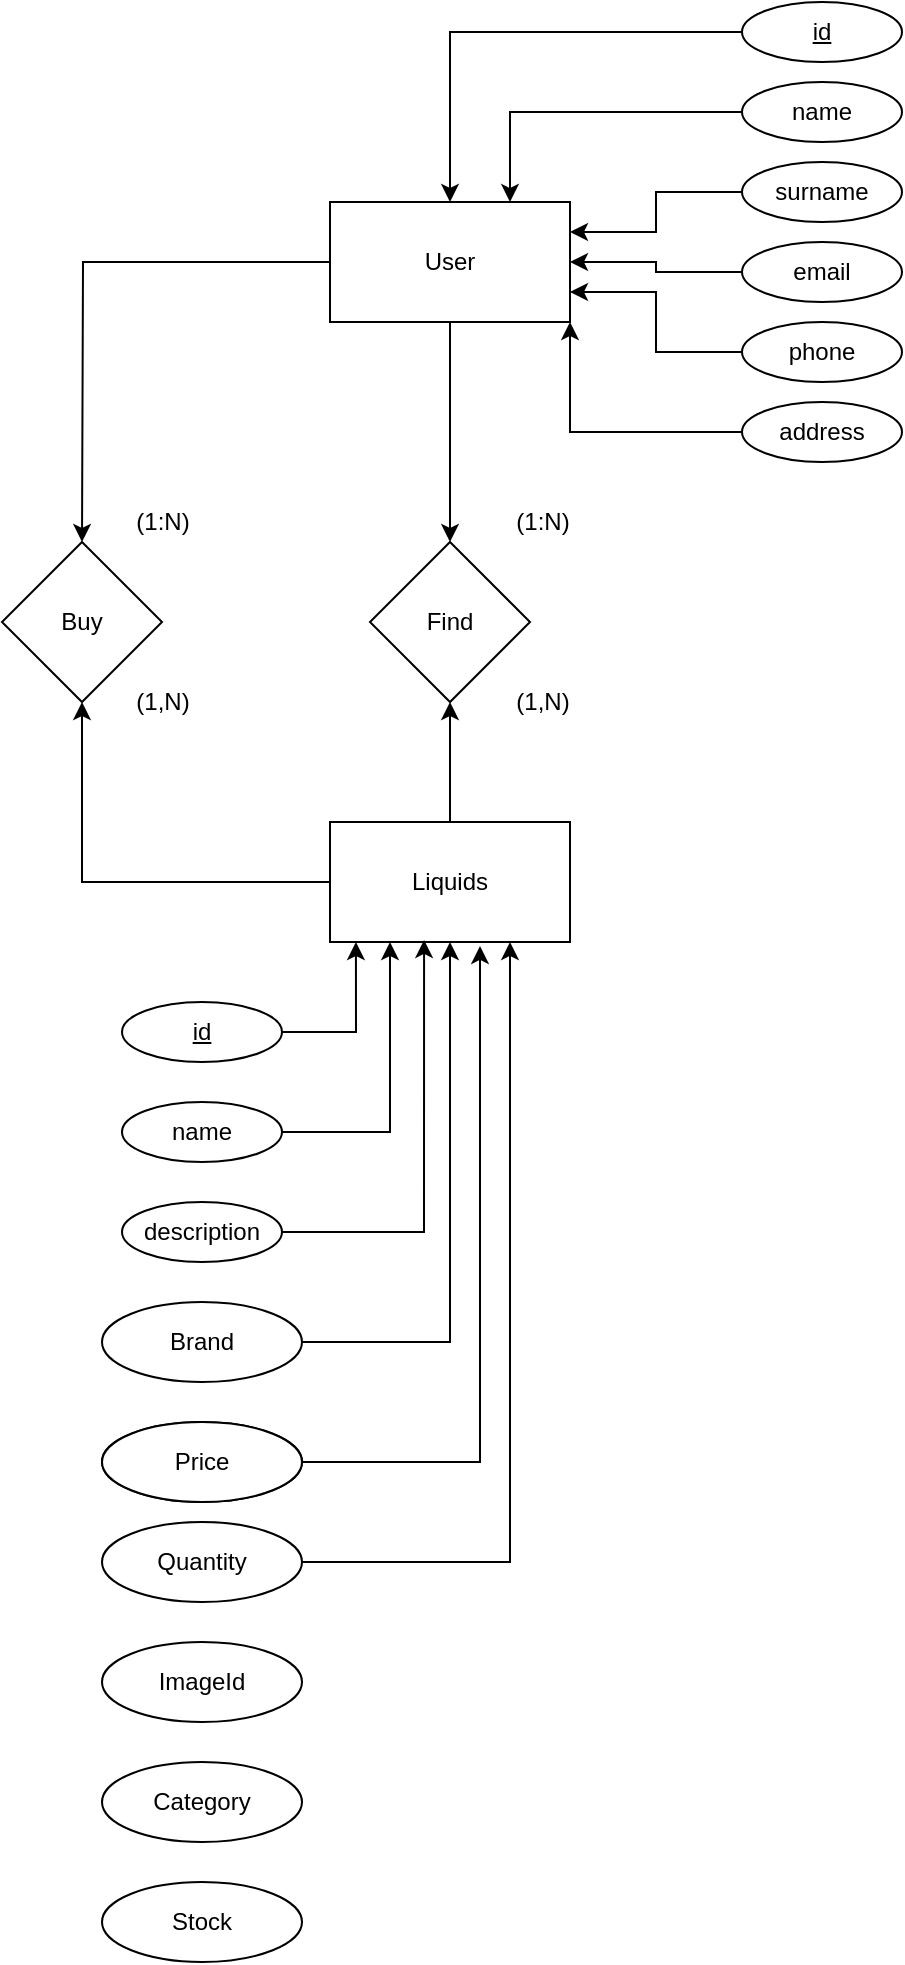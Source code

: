 <mxfile version="15.8.4" type="device"><diagram id="NyJ1wqkzkEy6miSO5Z6n" name="Página-1"><mxGraphModel dx="868" dy="591" grid="1" gridSize="10" guides="1" tooltips="1" connect="1" arrows="1" fold="1" page="1" pageScale="1" pageWidth="827" pageHeight="1169" math="0" shadow="0"><root><mxCell id="0"/><mxCell id="1" parent="0"/><mxCell id="R9XWxRW5knfSzRwDGFSc-44" style="edgeStyle=orthogonalEdgeStyle;rounded=0;orthogonalLoop=1;jettySize=auto;html=1;entryX=0.5;entryY=0;entryDx=0;entryDy=0;fontColor=#000000;exitX=0.5;exitY=1;exitDx=0;exitDy=0;" parent="1" source="R9XWxRW5knfSzRwDGFSc-9" target="uB1AKnjhrOZRwCDoNDHc-13" edge="1"><mxGeometry relative="1" as="geometry"><mxPoint x="414" y="420" as="sourcePoint"/></mxGeometry></mxCell><mxCell id="uB1AKnjhrOZRwCDoNDHc-13" value="Find" style="rhombus;whiteSpace=wrap;html=1;" parent="1" vertex="1"><mxGeometry x="374" y="290" width="80" height="80" as="geometry"/></mxCell><mxCell id="uB1AKnjhrOZRwCDoNDHc-25" value="(1,N)" style="text;html=1;align=center;verticalAlign=middle;resizable=0;points=[];autosize=1;strokeColor=none;fillColor=none;" parent="1" vertex="1"><mxGeometry x="440" y="360" width="40" height="20" as="geometry"/></mxCell><mxCell id="R9XWxRW5knfSzRwDGFSc-45" style="edgeStyle=orthogonalEdgeStyle;rounded=0;orthogonalLoop=1;jettySize=auto;html=1;entryX=0.5;entryY=1;entryDx=0;entryDy=0;fontColor=#000000;" parent="1" source="uB1AKnjhrOZRwCDoNDHc-27" target="uB1AKnjhrOZRwCDoNDHc-13" edge="1"><mxGeometry relative="1" as="geometry"/></mxCell><mxCell id="dBiFcp46q7_cFnCvEFd9-8" style="edgeStyle=orthogonalEdgeStyle;rounded=0;orthogonalLoop=1;jettySize=auto;html=1;entryX=0.5;entryY=1;entryDx=0;entryDy=0;" edge="1" parent="1" source="uB1AKnjhrOZRwCDoNDHc-27" target="dBiFcp46q7_cFnCvEFd9-7"><mxGeometry relative="1" as="geometry"/></mxCell><mxCell id="uB1AKnjhrOZRwCDoNDHc-27" value="Liquids" style="rounded=0;whiteSpace=wrap;html=1;" parent="1" vertex="1"><mxGeometry x="354" y="430" width="120" height="60" as="geometry"/></mxCell><mxCell id="dBiFcp46q7_cFnCvEFd9-6" style="edgeStyle=orthogonalEdgeStyle;rounded=0;orthogonalLoop=1;jettySize=auto;html=1;" edge="1" parent="1" source="R9XWxRW5knfSzRwDGFSc-9"><mxGeometry relative="1" as="geometry"><mxPoint x="230" y="290" as="targetPoint"/></mxGeometry></mxCell><mxCell id="R9XWxRW5knfSzRwDGFSc-9" value="User" style="rounded=0;whiteSpace=wrap;html=1;" parent="1" vertex="1"><mxGeometry x="354" y="120" width="120" height="60" as="geometry"/></mxCell><mxCell id="R9XWxRW5knfSzRwDGFSc-38" value="(1:N)" style="text;html=1;align=center;verticalAlign=middle;resizable=0;points=[];autosize=1;strokeColor=none;fillColor=none;fontColor=#000000;" parent="1" vertex="1"><mxGeometry x="440" y="270" width="40" height="20" as="geometry"/></mxCell><mxCell id="M1-BEtQ1ure0a-mtkPba-15" style="edgeStyle=orthogonalEdgeStyle;rounded=0;orthogonalLoop=1;jettySize=auto;html=1;entryX=0.5;entryY=0;entryDx=0;entryDy=0;" parent="1" source="M1-BEtQ1ure0a-mtkPba-5" target="R9XWxRW5knfSzRwDGFSc-9" edge="1"><mxGeometry relative="1" as="geometry"/></mxCell><mxCell id="M1-BEtQ1ure0a-mtkPba-5" value="&lt;u&gt;id&lt;/u&gt;" style="ellipse;whiteSpace=wrap;html=1;" parent="1" vertex="1"><mxGeometry x="560" y="20" width="80" height="30" as="geometry"/></mxCell><mxCell id="M1-BEtQ1ure0a-mtkPba-19" style="edgeStyle=orthogonalEdgeStyle;rounded=0;orthogonalLoop=1;jettySize=auto;html=1;entryX=0.75;entryY=0;entryDx=0;entryDy=0;" parent="1" source="M1-BEtQ1ure0a-mtkPba-6" target="R9XWxRW5knfSzRwDGFSc-9" edge="1"><mxGeometry relative="1" as="geometry"/></mxCell><mxCell id="M1-BEtQ1ure0a-mtkPba-6" value="name" style="ellipse;whiteSpace=wrap;html=1;" parent="1" vertex="1"><mxGeometry x="560" y="60" width="80" height="30" as="geometry"/></mxCell><mxCell id="M1-BEtQ1ure0a-mtkPba-17" style="edgeStyle=orthogonalEdgeStyle;rounded=0;orthogonalLoop=1;jettySize=auto;html=1;entryX=1;entryY=0.25;entryDx=0;entryDy=0;" parent="1" source="M1-BEtQ1ure0a-mtkPba-7" target="R9XWxRW5knfSzRwDGFSc-9" edge="1"><mxGeometry relative="1" as="geometry"/></mxCell><mxCell id="M1-BEtQ1ure0a-mtkPba-7" value="surname" style="ellipse;whiteSpace=wrap;html=1;" parent="1" vertex="1"><mxGeometry x="560" y="100" width="80" height="30" as="geometry"/></mxCell><mxCell id="M1-BEtQ1ure0a-mtkPba-18" style="edgeStyle=orthogonalEdgeStyle;rounded=0;orthogonalLoop=1;jettySize=auto;html=1;entryX=1;entryY=0.5;entryDx=0;entryDy=0;" parent="1" source="M1-BEtQ1ure0a-mtkPba-8" target="R9XWxRW5knfSzRwDGFSc-9" edge="1"><mxGeometry relative="1" as="geometry"/></mxCell><mxCell id="M1-BEtQ1ure0a-mtkPba-8" value="email" style="ellipse;whiteSpace=wrap;html=1;" parent="1" vertex="1"><mxGeometry x="560" y="140" width="80" height="30" as="geometry"/></mxCell><mxCell id="M1-BEtQ1ure0a-mtkPba-24" style="edgeStyle=orthogonalEdgeStyle;rounded=0;orthogonalLoop=1;jettySize=auto;html=1;entryX=0.108;entryY=1;entryDx=0;entryDy=0;entryPerimeter=0;" parent="1" source="M1-BEtQ1ure0a-mtkPba-20" target="uB1AKnjhrOZRwCDoNDHc-27" edge="1"><mxGeometry relative="1" as="geometry"/></mxCell><mxCell id="M1-BEtQ1ure0a-mtkPba-20" value="&lt;u&gt;id&lt;/u&gt;" style="ellipse;whiteSpace=wrap;html=1;" parent="1" vertex="1"><mxGeometry x="250" y="520" width="80" height="30" as="geometry"/></mxCell><mxCell id="M1-BEtQ1ure0a-mtkPba-25" style="edgeStyle=orthogonalEdgeStyle;rounded=0;orthogonalLoop=1;jettySize=auto;html=1;entryX=0.25;entryY=1;entryDx=0;entryDy=0;" parent="1" source="M1-BEtQ1ure0a-mtkPba-21" target="uB1AKnjhrOZRwCDoNDHc-27" edge="1"><mxGeometry relative="1" as="geometry"/></mxCell><mxCell id="M1-BEtQ1ure0a-mtkPba-21" value="name" style="ellipse;whiteSpace=wrap;html=1;" parent="1" vertex="1"><mxGeometry x="250" y="570" width="80" height="30" as="geometry"/></mxCell><mxCell id="M1-BEtQ1ure0a-mtkPba-26" style="edgeStyle=orthogonalEdgeStyle;rounded=0;orthogonalLoop=1;jettySize=auto;html=1;entryX=0.392;entryY=0.983;entryDx=0;entryDy=0;entryPerimeter=0;" parent="1" source="M1-BEtQ1ure0a-mtkPba-22" target="uB1AKnjhrOZRwCDoNDHc-27" edge="1"><mxGeometry relative="1" as="geometry"/></mxCell><mxCell id="M1-BEtQ1ure0a-mtkPba-22" value="description" style="ellipse;whiteSpace=wrap;html=1;" parent="1" vertex="1"><mxGeometry x="250" y="620" width="80" height="30" as="geometry"/></mxCell><mxCell id="M1-BEtQ1ure0a-mtkPba-27" style="edgeStyle=orthogonalEdgeStyle;rounded=0;orthogonalLoop=1;jettySize=auto;html=1;entryX=0.5;entryY=1;entryDx=0;entryDy=0;" parent="1" source="M1-BEtQ1ure0a-mtkPba-23" target="uB1AKnjhrOZRwCDoNDHc-27" edge="1"><mxGeometry relative="1" as="geometry"/></mxCell><mxCell id="M1-BEtQ1ure0a-mtkPba-23" value="Brand" style="ellipse;whiteSpace=wrap;html=1;" parent="1" vertex="1"><mxGeometry x="240" y="670" width="100" height="40" as="geometry"/></mxCell><mxCell id="y_ixbf5t8X10nF-c8gp9-14" style="edgeStyle=orthogonalEdgeStyle;rounded=0;orthogonalLoop=1;jettySize=auto;html=1;entryX=1;entryY=0.75;entryDx=0;entryDy=0;" parent="1" source="y_ixbf5t8X10nF-c8gp9-12" target="R9XWxRW5knfSzRwDGFSc-9" edge="1"><mxGeometry relative="1" as="geometry"><mxPoint x="520" y="190" as="targetPoint"/></mxGeometry></mxCell><mxCell id="y_ixbf5t8X10nF-c8gp9-12" value="phone" style="ellipse;whiteSpace=wrap;html=1;" parent="1" vertex="1"><mxGeometry x="560" y="180" width="80" height="30" as="geometry"/></mxCell><mxCell id="y_ixbf5t8X10nF-c8gp9-15" style="edgeStyle=orthogonalEdgeStyle;rounded=0;orthogonalLoop=1;jettySize=auto;html=1;entryX=1;entryY=1;entryDx=0;entryDy=0;" parent="1" source="y_ixbf5t8X10nF-c8gp9-13" target="R9XWxRW5knfSzRwDGFSc-9" edge="1"><mxGeometry relative="1" as="geometry"/></mxCell><mxCell id="y_ixbf5t8X10nF-c8gp9-13" value="address" style="ellipse;whiteSpace=wrap;html=1;" parent="1" vertex="1"><mxGeometry x="560" y="220" width="80" height="30" as="geometry"/></mxCell><mxCell id="dBiFcp46q7_cFnCvEFd9-1" value="Stock" style="ellipse;whiteSpace=wrap;html=1;" vertex="1" parent="1"><mxGeometry x="240" y="730" width="100" height="40" as="geometry"/></mxCell><mxCell id="dBiFcp46q7_cFnCvEFd9-4" style="edgeStyle=orthogonalEdgeStyle;rounded=0;orthogonalLoop=1;jettySize=auto;html=1;entryX=0.625;entryY=1.033;entryDx=0;entryDy=0;entryPerimeter=0;" edge="1" parent="1" source="dBiFcp46q7_cFnCvEFd9-2" target="uB1AKnjhrOZRwCDoNDHc-27"><mxGeometry relative="1" as="geometry"/></mxCell><mxCell id="dBiFcp46q7_cFnCvEFd9-2" value="Price" style="ellipse;whiteSpace=wrap;html=1;" vertex="1" parent="1"><mxGeometry x="240" y="730" width="100" height="40" as="geometry"/></mxCell><mxCell id="dBiFcp46q7_cFnCvEFd9-5" style="edgeStyle=orthogonalEdgeStyle;rounded=0;orthogonalLoop=1;jettySize=auto;html=1;entryX=0.75;entryY=1;entryDx=0;entryDy=0;" edge="1" parent="1" source="dBiFcp46q7_cFnCvEFd9-3" target="uB1AKnjhrOZRwCDoNDHc-27"><mxGeometry relative="1" as="geometry"/></mxCell><mxCell id="dBiFcp46q7_cFnCvEFd9-3" value="Quantity" style="ellipse;whiteSpace=wrap;html=1;" vertex="1" parent="1"><mxGeometry x="240" y="780" width="100" height="40" as="geometry"/></mxCell><mxCell id="dBiFcp46q7_cFnCvEFd9-7" value="Buy" style="rhombus;whiteSpace=wrap;html=1;" vertex="1" parent="1"><mxGeometry x="190" y="290" width="80" height="80" as="geometry"/></mxCell><mxCell id="dBiFcp46q7_cFnCvEFd9-9" value="(1:N)" style="text;html=1;align=center;verticalAlign=middle;resizable=0;points=[];autosize=1;strokeColor=none;fillColor=none;fontColor=#000000;" vertex="1" parent="1"><mxGeometry x="250" y="270" width="40" height="20" as="geometry"/></mxCell><mxCell id="dBiFcp46q7_cFnCvEFd9-10" value="(1,N)" style="text;html=1;align=center;verticalAlign=middle;resizable=0;points=[];autosize=1;strokeColor=none;fillColor=none;" vertex="1" parent="1"><mxGeometry x="250" y="360" width="40" height="20" as="geometry"/></mxCell><mxCell id="dBiFcp46q7_cFnCvEFd9-11" value="ImageId" style="ellipse;whiteSpace=wrap;html=1;" vertex="1" parent="1"><mxGeometry x="240" y="840" width="100" height="40" as="geometry"/></mxCell><mxCell id="dBiFcp46q7_cFnCvEFd9-12" value="Category" style="ellipse;whiteSpace=wrap;html=1;" vertex="1" parent="1"><mxGeometry x="240" y="900" width="100" height="40" as="geometry"/></mxCell><mxCell id="dBiFcp46q7_cFnCvEFd9-13" value="Stock" style="ellipse;whiteSpace=wrap;html=1;" vertex="1" parent="1"><mxGeometry x="240" y="960" width="100" height="40" as="geometry"/></mxCell></root></mxGraphModel></diagram></mxfile>